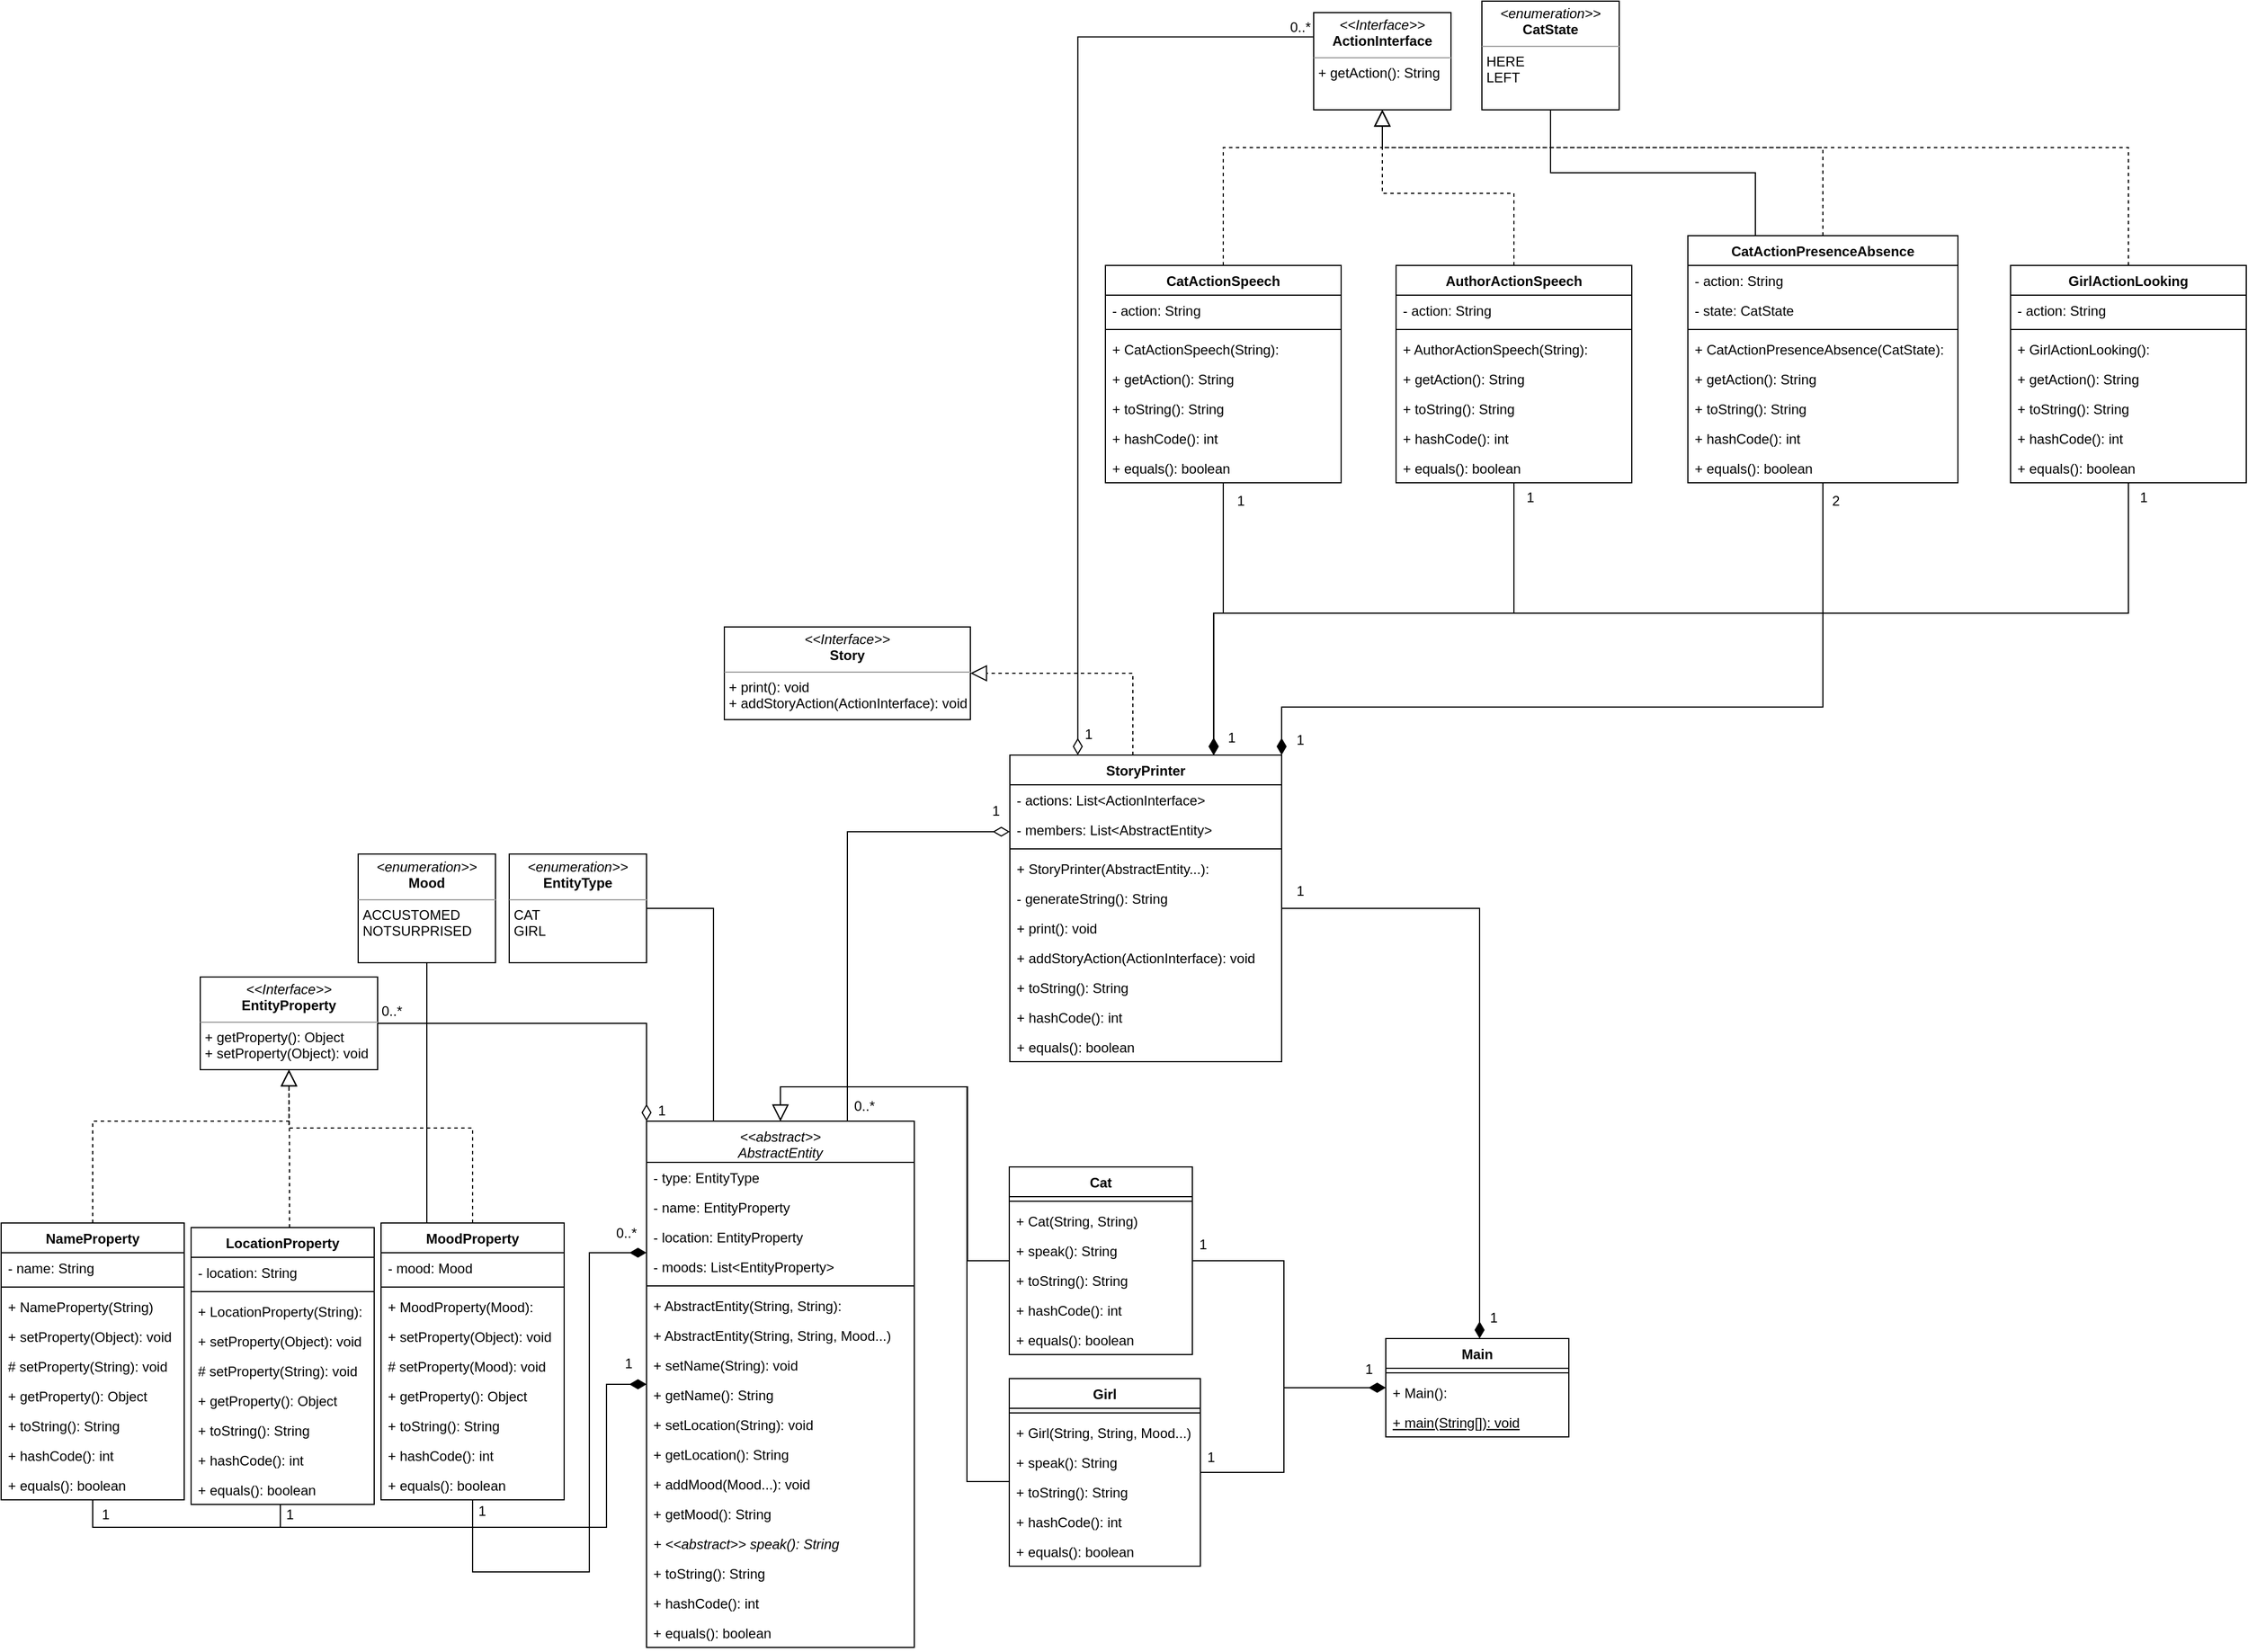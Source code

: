 <mxfile version="20.3.0" type="device"><diagram id="8809v_wxloUnkig4GXjH" name="Page-1"><mxGraphModel dx="3155" dy="6183" grid="0" gridSize="10" guides="1" tooltips="1" connect="1" arrows="1" fold="1" page="0" pageScale="1" pageWidth="1100" pageHeight="850" math="0" shadow="0"><root><mxCell id="0"/><mxCell id="1" parent="0"/><mxCell id="1B9sipsZiL7Ut8s-PIZR-219" style="edgeStyle=orthogonalEdgeStyle;rounded=0;sketch=0;jumpStyle=none;jumpSize=6;orthogonalLoop=1;jettySize=auto;html=1;exitX=0;exitY=0.25;exitDx=0;exitDy=0;entryX=0.25;entryY=0;entryDx=0;entryDy=0;shadow=0;startArrow=none;startFill=0;endArrow=diamondThin;endFill=0;startSize=12;endSize=12;targetPerimeterSpacing=0;" edge="1" parent="1" source="1B9sipsZiL7Ut8s-PIZR-5" target="1B9sipsZiL7Ut8s-PIZR-161"><mxGeometry relative="1" as="geometry"/></mxCell><mxCell id="1B9sipsZiL7Ut8s-PIZR-5" value="&lt;p style=&quot;margin:0px;margin-top:4px;text-align:center;&quot;&gt;&lt;i&gt;&amp;lt;&amp;lt;Interface&amp;gt;&amp;gt;&lt;/i&gt;&lt;br&gt;&lt;b&gt;ActionInterface&lt;/b&gt;&lt;/p&gt;&lt;hr size=&quot;1&quot;&gt;&lt;p style=&quot;margin:0px;margin-left:4px;&quot;&gt;+ getAction(): String&lt;br&gt;&lt;/p&gt;" style="verticalAlign=top;align=left;overflow=fill;fontSize=12;fontFamily=Helvetica;html=1;" vertex="1" parent="1"><mxGeometry x="1666" y="-3678" width="120" height="85" as="geometry"/></mxCell><mxCell id="1B9sipsZiL7Ut8s-PIZR-147" style="edgeStyle=orthogonalEdgeStyle;rounded=0;orthogonalLoop=1;jettySize=auto;html=1;entryX=0.5;entryY=1;entryDx=0;entryDy=0;dashed=1;endArrow=block;endFill=0;endSize=12;" edge="1" parent="1" source="1B9sipsZiL7Ut8s-PIZR-6" target="1B9sipsZiL7Ut8s-PIZR-5"><mxGeometry relative="1" as="geometry"/></mxCell><mxCell id="1B9sipsZiL7Ut8s-PIZR-178" style="edgeStyle=orthogonalEdgeStyle;rounded=0;orthogonalLoop=1;jettySize=auto;html=1;exitX=0.5;exitY=1;exitDx=0;exitDy=0;entryX=0.75;entryY=0;entryDx=0;entryDy=0;startArrow=none;startFill=0;endArrow=diamondThin;endFill=1;startSize=12;endSize=12;" edge="1" parent="1" source="1B9sipsZiL7Ut8s-PIZR-6" target="1B9sipsZiL7Ut8s-PIZR-161"><mxGeometry relative="1" as="geometry"/></mxCell><mxCell id="1B9sipsZiL7Ut8s-PIZR-6" value="AuthorActionSpeech" style="swimlane;fontStyle=1;align=center;verticalAlign=top;childLayout=stackLayout;horizontal=1;startSize=26;horizontalStack=0;resizeParent=1;resizeParentMax=0;resizeLast=0;collapsible=1;marginBottom=0;" vertex="1" parent="1"><mxGeometry x="1738" y="-3457" width="206" height="190" as="geometry"><mxRectangle x="1860" y="-3468" width="154" height="26" as="alternateBounds"/></mxGeometry></mxCell><mxCell id="1B9sipsZiL7Ut8s-PIZR-7" value="- action: String" style="text;strokeColor=none;fillColor=none;align=left;verticalAlign=top;spacingLeft=4;spacingRight=4;overflow=hidden;rotatable=0;points=[[0,0.5],[1,0.5]];portConstraint=eastwest;" vertex="1" parent="1B9sipsZiL7Ut8s-PIZR-6"><mxGeometry y="26" width="206" height="26" as="geometry"/></mxCell><mxCell id="1B9sipsZiL7Ut8s-PIZR-8" value="" style="line;strokeWidth=1;fillColor=none;align=left;verticalAlign=middle;spacingTop=-1;spacingLeft=3;spacingRight=3;rotatable=0;labelPosition=right;points=[];portConstraint=eastwest;strokeColor=inherit;" vertex="1" parent="1B9sipsZiL7Ut8s-PIZR-6"><mxGeometry y="52" width="206" height="8" as="geometry"/></mxCell><mxCell id="1B9sipsZiL7Ut8s-PIZR-10" value="+ AuthorActionSpeech(String):" style="text;strokeColor=none;fillColor=none;align=left;verticalAlign=top;spacingLeft=4;spacingRight=4;overflow=hidden;rotatable=0;points=[[0,0.5],[1,0.5]];portConstraint=eastwest;" vertex="1" parent="1B9sipsZiL7Ut8s-PIZR-6"><mxGeometry y="60" width="206" height="26" as="geometry"/></mxCell><mxCell id="1B9sipsZiL7Ut8s-PIZR-11" value="+ getAction(): String" style="text;strokeColor=none;fillColor=none;align=left;verticalAlign=top;spacingLeft=4;spacingRight=4;overflow=hidden;rotatable=0;points=[[0,0.5],[1,0.5]];portConstraint=eastwest;" vertex="1" parent="1B9sipsZiL7Ut8s-PIZR-6"><mxGeometry y="86" width="206" height="26" as="geometry"/></mxCell><mxCell id="1B9sipsZiL7Ut8s-PIZR-12" value="+ toString(): String" style="text;strokeColor=none;fillColor=none;align=left;verticalAlign=top;spacingLeft=4;spacingRight=4;overflow=hidden;rotatable=0;points=[[0,0.5],[1,0.5]];portConstraint=eastwest;" vertex="1" parent="1B9sipsZiL7Ut8s-PIZR-6"><mxGeometry y="112" width="206" height="26" as="geometry"/></mxCell><mxCell id="1B9sipsZiL7Ut8s-PIZR-13" value="+ hashCode(): int" style="text;strokeColor=none;fillColor=none;align=left;verticalAlign=top;spacingLeft=4;spacingRight=4;overflow=hidden;rotatable=0;points=[[0,0.5],[1,0.5]];portConstraint=eastwest;" vertex="1" parent="1B9sipsZiL7Ut8s-PIZR-6"><mxGeometry y="138" width="206" height="26" as="geometry"/></mxCell><mxCell id="1B9sipsZiL7Ut8s-PIZR-14" value="+ equals(): boolean" style="text;strokeColor=none;fillColor=none;align=left;verticalAlign=top;spacingLeft=4;spacingRight=4;overflow=hidden;rotatable=0;points=[[0,0.5],[1,0.5]];portConstraint=eastwest;" vertex="1" parent="1B9sipsZiL7Ut8s-PIZR-6"><mxGeometry y="164" width="206" height="26" as="geometry"/></mxCell><mxCell id="1B9sipsZiL7Ut8s-PIZR-148" style="edgeStyle=orthogonalEdgeStyle;rounded=0;orthogonalLoop=1;jettySize=auto;html=1;entryX=0.5;entryY=1;entryDx=0;entryDy=0;dashed=1;endArrow=block;endFill=0;endSize=12;jumpSize=6;jumpStyle=none;shadow=0;sketch=0;targetPerimeterSpacing=0;" edge="1" parent="1" source="1B9sipsZiL7Ut8s-PIZR-15" target="1B9sipsZiL7Ut8s-PIZR-5"><mxGeometry relative="1" as="geometry"><Array as="points"><mxPoint x="2111" y="-3560"/><mxPoint x="1726" y="-3560"/></Array></mxGeometry></mxCell><mxCell id="1B9sipsZiL7Ut8s-PIZR-182" style="edgeStyle=orthogonalEdgeStyle;rounded=0;sketch=0;jumpStyle=none;jumpSize=6;orthogonalLoop=1;jettySize=auto;html=1;exitX=0.25;exitY=0;exitDx=0;exitDy=0;entryX=0.5;entryY=1;entryDx=0;entryDy=0;shadow=0;startArrow=none;startFill=0;endArrow=none;endFill=0;startSize=12;endSize=12;targetPerimeterSpacing=0;" edge="1" parent="1" source="1B9sipsZiL7Ut8s-PIZR-15" target="1B9sipsZiL7Ut8s-PIZR-32"><mxGeometry relative="1" as="geometry"/></mxCell><mxCell id="1B9sipsZiL7Ut8s-PIZR-208" style="edgeStyle=orthogonalEdgeStyle;rounded=0;sketch=0;jumpStyle=none;jumpSize=6;orthogonalLoop=1;jettySize=auto;html=1;exitX=0.5;exitY=1;exitDx=0;exitDy=0;entryX=1;entryY=0;entryDx=0;entryDy=0;shadow=0;startArrow=none;startFill=0;endArrow=diamondThin;endFill=1;startSize=12;endSize=12;targetPerimeterSpacing=0;" edge="1" parent="1" source="1B9sipsZiL7Ut8s-PIZR-15" target="1B9sipsZiL7Ut8s-PIZR-161"><mxGeometry relative="1" as="geometry"><Array as="points"><mxPoint x="2111" y="-3071"/><mxPoint x="1638" y="-3071"/></Array></mxGeometry></mxCell><mxCell id="1B9sipsZiL7Ut8s-PIZR-15" value="CatActionPresenceAbsence" style="swimlane;fontStyle=1;align=center;verticalAlign=top;childLayout=stackLayout;horizontal=1;startSize=26;horizontalStack=0;resizeParent=1;resizeParentMax=0;resizeLast=0;collapsible=1;marginBottom=0;" vertex="1" parent="1"><mxGeometry x="1993" y="-3483" width="236" height="216" as="geometry"><mxRectangle x="1993" y="-3483" width="195" height="26" as="alternateBounds"/></mxGeometry></mxCell><mxCell id="1B9sipsZiL7Ut8s-PIZR-16" value="- action: String" style="text;strokeColor=none;fillColor=none;align=left;verticalAlign=top;spacingLeft=4;spacingRight=4;overflow=hidden;rotatable=0;points=[[0,0.5],[1,0.5]];portConstraint=eastwest;" vertex="1" parent="1B9sipsZiL7Ut8s-PIZR-15"><mxGeometry y="26" width="236" height="26" as="geometry"/></mxCell><mxCell id="1B9sipsZiL7Ut8s-PIZR-23" value="- state: CatState" style="text;strokeColor=none;fillColor=none;align=left;verticalAlign=top;spacingLeft=4;spacingRight=4;overflow=hidden;rotatable=0;points=[[0,0.5],[1,0.5]];portConstraint=eastwest;" vertex="1" parent="1B9sipsZiL7Ut8s-PIZR-15"><mxGeometry y="52" width="236" height="26" as="geometry"/></mxCell><mxCell id="1B9sipsZiL7Ut8s-PIZR-17" value="" style="line;strokeWidth=1;fillColor=none;align=left;verticalAlign=middle;spacingTop=-1;spacingLeft=3;spacingRight=3;rotatable=0;labelPosition=right;points=[];portConstraint=eastwest;strokeColor=inherit;" vertex="1" parent="1B9sipsZiL7Ut8s-PIZR-15"><mxGeometry y="78" width="236" height="8" as="geometry"/></mxCell><mxCell id="1B9sipsZiL7Ut8s-PIZR-18" value="+ CatActionPresenceAbsence(CatState):" style="text;strokeColor=none;fillColor=none;align=left;verticalAlign=top;spacingLeft=4;spacingRight=4;overflow=hidden;rotatable=0;points=[[0,0.5],[1,0.5]];portConstraint=eastwest;" vertex="1" parent="1B9sipsZiL7Ut8s-PIZR-15"><mxGeometry y="86" width="236" height="26" as="geometry"/></mxCell><mxCell id="1B9sipsZiL7Ut8s-PIZR-19" value="+ getAction(): String" style="text;strokeColor=none;fillColor=none;align=left;verticalAlign=top;spacingLeft=4;spacingRight=4;overflow=hidden;rotatable=0;points=[[0,0.5],[1,0.5]];portConstraint=eastwest;" vertex="1" parent="1B9sipsZiL7Ut8s-PIZR-15"><mxGeometry y="112" width="236" height="26" as="geometry"/></mxCell><mxCell id="1B9sipsZiL7Ut8s-PIZR-20" value="+ toString(): String" style="text;strokeColor=none;fillColor=none;align=left;verticalAlign=top;spacingLeft=4;spacingRight=4;overflow=hidden;rotatable=0;points=[[0,0.5],[1,0.5]];portConstraint=eastwest;" vertex="1" parent="1B9sipsZiL7Ut8s-PIZR-15"><mxGeometry y="138" width="236" height="26" as="geometry"/></mxCell><mxCell id="1B9sipsZiL7Ut8s-PIZR-22" value="+ hashCode(): int" style="text;strokeColor=none;fillColor=none;align=left;verticalAlign=top;spacingLeft=4;spacingRight=4;overflow=hidden;rotatable=0;points=[[0,0.5],[1,0.5]];portConstraint=eastwest;" vertex="1" parent="1B9sipsZiL7Ut8s-PIZR-15"><mxGeometry y="164" width="236" height="26" as="geometry"/></mxCell><mxCell id="1B9sipsZiL7Ut8s-PIZR-21" value="+ equals(): boolean" style="text;strokeColor=none;fillColor=none;align=left;verticalAlign=top;spacingLeft=4;spacingRight=4;overflow=hidden;rotatable=0;points=[[0,0.5],[1,0.5]];portConstraint=eastwest;" vertex="1" parent="1B9sipsZiL7Ut8s-PIZR-15"><mxGeometry y="190" width="236" height="26" as="geometry"/></mxCell><mxCell id="1B9sipsZiL7Ut8s-PIZR-146" style="edgeStyle=orthogonalEdgeStyle;rounded=0;orthogonalLoop=1;jettySize=auto;html=1;entryX=0.5;entryY=1;entryDx=0;entryDy=0;endArrow=block;endFill=0;endSize=12;dashed=1;" edge="1" parent="1" source="1B9sipsZiL7Ut8s-PIZR-24" target="1B9sipsZiL7Ut8s-PIZR-5"><mxGeometry relative="1" as="geometry"><Array as="points"><mxPoint x="1587" y="-3560"/><mxPoint x="1726" y="-3560"/></Array></mxGeometry></mxCell><mxCell id="1B9sipsZiL7Ut8s-PIZR-176" style="edgeStyle=orthogonalEdgeStyle;rounded=0;orthogonalLoop=1;jettySize=auto;html=1;entryX=0.75;entryY=0;entryDx=0;entryDy=0;startArrow=none;startFill=0;endArrow=diamondThin;endFill=1;startSize=12;endSize=12;" edge="1" parent="1" source="1B9sipsZiL7Ut8s-PIZR-24" target="1B9sipsZiL7Ut8s-PIZR-161"><mxGeometry relative="1" as="geometry"/></mxCell><mxCell id="1B9sipsZiL7Ut8s-PIZR-24" value="CatActionSpeech" style="swimlane;fontStyle=1;align=center;verticalAlign=top;childLayout=stackLayout;horizontal=1;startSize=26;horizontalStack=0;resizeParent=1;resizeParentMax=0;resizeLast=0;collapsible=1;marginBottom=0;" vertex="1" parent="1"><mxGeometry x="1484" y="-3457" width="206" height="190" as="geometry"><mxRectangle x="1606" y="-3468" width="134" height="26" as="alternateBounds"/></mxGeometry></mxCell><mxCell id="1B9sipsZiL7Ut8s-PIZR-25" value="- action: String" style="text;strokeColor=none;fillColor=none;align=left;verticalAlign=top;spacingLeft=4;spacingRight=4;overflow=hidden;rotatable=0;points=[[0,0.5],[1,0.5]];portConstraint=eastwest;" vertex="1" parent="1B9sipsZiL7Ut8s-PIZR-24"><mxGeometry y="26" width="206" height="26" as="geometry"/></mxCell><mxCell id="1B9sipsZiL7Ut8s-PIZR-26" value="" style="line;strokeWidth=1;fillColor=none;align=left;verticalAlign=middle;spacingTop=-1;spacingLeft=3;spacingRight=3;rotatable=0;labelPosition=right;points=[];portConstraint=eastwest;strokeColor=inherit;" vertex="1" parent="1B9sipsZiL7Ut8s-PIZR-24"><mxGeometry y="52" width="206" height="8" as="geometry"/></mxCell><mxCell id="1B9sipsZiL7Ut8s-PIZR-27" value="+ CatActionSpeech(String):" style="text;strokeColor=none;fillColor=none;align=left;verticalAlign=top;spacingLeft=4;spacingRight=4;overflow=hidden;rotatable=0;points=[[0,0.5],[1,0.5]];portConstraint=eastwest;" vertex="1" parent="1B9sipsZiL7Ut8s-PIZR-24"><mxGeometry y="60" width="206" height="26" as="geometry"/></mxCell><mxCell id="1B9sipsZiL7Ut8s-PIZR-28" value="+ getAction(): String" style="text;strokeColor=none;fillColor=none;align=left;verticalAlign=top;spacingLeft=4;spacingRight=4;overflow=hidden;rotatable=0;points=[[0,0.5],[1,0.5]];portConstraint=eastwest;" vertex="1" parent="1B9sipsZiL7Ut8s-PIZR-24"><mxGeometry y="86" width="206" height="26" as="geometry"/></mxCell><mxCell id="1B9sipsZiL7Ut8s-PIZR-29" value="+ toString(): String" style="text;strokeColor=none;fillColor=none;align=left;verticalAlign=top;spacingLeft=4;spacingRight=4;overflow=hidden;rotatable=0;points=[[0,0.5],[1,0.5]];portConstraint=eastwest;" vertex="1" parent="1B9sipsZiL7Ut8s-PIZR-24"><mxGeometry y="112" width="206" height="26" as="geometry"/></mxCell><mxCell id="1B9sipsZiL7Ut8s-PIZR-31" value="+ hashCode(): int" style="text;strokeColor=none;fillColor=none;align=left;verticalAlign=top;spacingLeft=4;spacingRight=4;overflow=hidden;rotatable=0;points=[[0,0.5],[1,0.5]];portConstraint=eastwest;" vertex="1" parent="1B9sipsZiL7Ut8s-PIZR-24"><mxGeometry y="138" width="206" height="26" as="geometry"/></mxCell><mxCell id="1B9sipsZiL7Ut8s-PIZR-30" value="+ equals(): boolean" style="text;strokeColor=none;fillColor=none;align=left;verticalAlign=top;spacingLeft=4;spacingRight=4;overflow=hidden;rotatable=0;points=[[0,0.5],[1,0.5]];portConstraint=eastwest;" vertex="1" parent="1B9sipsZiL7Ut8s-PIZR-24"><mxGeometry y="164" width="206" height="26" as="geometry"/></mxCell><mxCell id="1B9sipsZiL7Ut8s-PIZR-32" value="&lt;p style=&quot;margin:0px;margin-top:4px;text-align:center;&quot;&gt;&lt;i&gt;&amp;lt;enumeration&amp;gt;&amp;gt;&lt;/i&gt;&lt;br&gt;&lt;b&gt;CatState&lt;/b&gt;&lt;/p&gt;&lt;hr size=&quot;1&quot;&gt;&lt;p style=&quot;margin:0px;margin-left:4px;&quot;&gt;HERE&lt;/p&gt;&lt;p style=&quot;margin:0px;margin-left:4px;&quot;&gt;LEFT&lt;/p&gt;" style="verticalAlign=top;align=left;overflow=fill;fontSize=12;fontFamily=Helvetica;html=1;" vertex="1" parent="1"><mxGeometry x="1813" y="-3688" width="120" height="95" as="geometry"/></mxCell><mxCell id="1B9sipsZiL7Ut8s-PIZR-149" style="edgeStyle=orthogonalEdgeStyle;rounded=0;orthogonalLoop=1;jettySize=auto;html=1;entryX=0.5;entryY=1;entryDx=0;entryDy=0;dashed=1;endArrow=block;endFill=0;endSize=12;" edge="1" parent="1" source="1B9sipsZiL7Ut8s-PIZR-33" target="1B9sipsZiL7Ut8s-PIZR-5"><mxGeometry relative="1" as="geometry"><Array as="points"><mxPoint x="2378" y="-3560"/><mxPoint x="1726" y="-3560"/></Array></mxGeometry></mxCell><mxCell id="1B9sipsZiL7Ut8s-PIZR-180" style="edgeStyle=orthogonalEdgeStyle;rounded=0;orthogonalLoop=1;jettySize=auto;html=1;exitX=0.5;exitY=1;exitDx=0;exitDy=0;entryX=0.75;entryY=0;entryDx=0;entryDy=0;startArrow=none;startFill=0;endArrow=diamondThin;endFill=1;startSize=12;endSize=12;" edge="1" parent="1" source="1B9sipsZiL7Ut8s-PIZR-33" target="1B9sipsZiL7Ut8s-PIZR-161"><mxGeometry relative="1" as="geometry"/></mxCell><mxCell id="1B9sipsZiL7Ut8s-PIZR-33" value="GirlActionLooking" style="swimlane;fontStyle=1;align=center;verticalAlign=top;childLayout=stackLayout;horizontal=1;startSize=26;horizontalStack=0;resizeParent=1;resizeParentMax=0;resizeLast=0;collapsible=1;marginBottom=0;" vertex="1" parent="1"><mxGeometry x="2275" y="-3457" width="206" height="190" as="geometry"><mxRectangle x="2397" y="-3468" width="140" height="26" as="alternateBounds"/></mxGeometry></mxCell><mxCell id="1B9sipsZiL7Ut8s-PIZR-34" value="- action: String" style="text;strokeColor=none;fillColor=none;align=left;verticalAlign=top;spacingLeft=4;spacingRight=4;overflow=hidden;rotatable=0;points=[[0,0.5],[1,0.5]];portConstraint=eastwest;" vertex="1" parent="1B9sipsZiL7Ut8s-PIZR-33"><mxGeometry y="26" width="206" height="26" as="geometry"/></mxCell><mxCell id="1B9sipsZiL7Ut8s-PIZR-35" value="" style="line;strokeWidth=1;fillColor=none;align=left;verticalAlign=middle;spacingTop=-1;spacingLeft=3;spacingRight=3;rotatable=0;labelPosition=right;points=[];portConstraint=eastwest;strokeColor=inherit;" vertex="1" parent="1B9sipsZiL7Ut8s-PIZR-33"><mxGeometry y="52" width="206" height="8" as="geometry"/></mxCell><mxCell id="1B9sipsZiL7Ut8s-PIZR-36" value="+ GirlActionLooking():" style="text;strokeColor=none;fillColor=none;align=left;verticalAlign=top;spacingLeft=4;spacingRight=4;overflow=hidden;rotatable=0;points=[[0,0.5],[1,0.5]];portConstraint=eastwest;" vertex="1" parent="1B9sipsZiL7Ut8s-PIZR-33"><mxGeometry y="60" width="206" height="26" as="geometry"/></mxCell><mxCell id="1B9sipsZiL7Ut8s-PIZR-37" value="+ getAction(): String" style="text;strokeColor=none;fillColor=none;align=left;verticalAlign=top;spacingLeft=4;spacingRight=4;overflow=hidden;rotatable=0;points=[[0,0.5],[1,0.5]];portConstraint=eastwest;" vertex="1" parent="1B9sipsZiL7Ut8s-PIZR-33"><mxGeometry y="86" width="206" height="26" as="geometry"/></mxCell><mxCell id="1B9sipsZiL7Ut8s-PIZR-38" value="+ toString(): String" style="text;strokeColor=none;fillColor=none;align=left;verticalAlign=top;spacingLeft=4;spacingRight=4;overflow=hidden;rotatable=0;points=[[0,0.5],[1,0.5]];portConstraint=eastwest;" vertex="1" parent="1B9sipsZiL7Ut8s-PIZR-33"><mxGeometry y="112" width="206" height="26" as="geometry"/></mxCell><mxCell id="1B9sipsZiL7Ut8s-PIZR-40" value="+ hashCode(): int" style="text;strokeColor=none;fillColor=none;align=left;verticalAlign=top;spacingLeft=4;spacingRight=4;overflow=hidden;rotatable=0;points=[[0,0.5],[1,0.5]];portConstraint=eastwest;" vertex="1" parent="1B9sipsZiL7Ut8s-PIZR-33"><mxGeometry y="138" width="206" height="26" as="geometry"/></mxCell><mxCell id="1B9sipsZiL7Ut8s-PIZR-39" value="+ equals(): boolean" style="text;strokeColor=none;fillColor=none;align=left;verticalAlign=top;spacingLeft=4;spacingRight=4;overflow=hidden;rotatable=0;points=[[0,0.5],[1,0.5]];portConstraint=eastwest;" vertex="1" parent="1B9sipsZiL7Ut8s-PIZR-33"><mxGeometry y="164" width="206" height="26" as="geometry"/></mxCell><mxCell id="1B9sipsZiL7Ut8s-PIZR-196" style="edgeStyle=orthogonalEdgeStyle;rounded=0;sketch=0;jumpStyle=none;jumpSize=6;orthogonalLoop=1;jettySize=auto;html=1;exitX=0.25;exitY=0;exitDx=0;exitDy=0;entryX=1;entryY=0.5;entryDx=0;entryDy=0;shadow=0;startArrow=none;startFill=0;endArrow=none;endFill=0;startSize=12;endSize=12;targetPerimeterSpacing=0;" edge="1" parent="1" source="1B9sipsZiL7Ut8s-PIZR-41" target="1B9sipsZiL7Ut8s-PIZR-68"><mxGeometry relative="1" as="geometry"/></mxCell><mxCell id="1B9sipsZiL7Ut8s-PIZR-216" style="edgeStyle=orthogonalEdgeStyle;rounded=0;sketch=0;jumpStyle=none;jumpSize=6;orthogonalLoop=1;jettySize=auto;html=1;exitX=0.75;exitY=0;exitDx=0;exitDy=0;entryX=0;entryY=0.25;entryDx=0;entryDy=0;shadow=0;startArrow=none;startFill=0;endArrow=diamondThin;endFill=0;startSize=12;endSize=12;targetPerimeterSpacing=0;" edge="1" parent="1" source="1B9sipsZiL7Ut8s-PIZR-41" target="1B9sipsZiL7Ut8s-PIZR-161"><mxGeometry relative="1" as="geometry"/></mxCell><mxCell id="1B9sipsZiL7Ut8s-PIZR-41" value="&lt;&lt;abstract&gt;&gt;&#10;AbstractEntity" style="swimlane;fontStyle=2;align=center;verticalAlign=top;childLayout=stackLayout;horizontal=1;startSize=36;horizontalStack=0;resizeParent=1;resizeParentMax=0;resizeLast=0;collapsible=1;marginBottom=0;" vertex="1" parent="1"><mxGeometry x="1083" y="-2709" width="234" height="460" as="geometry"><mxRectangle x="1083" y="-2709" width="109" height="41" as="alternateBounds"/></mxGeometry></mxCell><mxCell id="1B9sipsZiL7Ut8s-PIZR-46" value="- type: EntityType" style="text;strokeColor=none;fillColor=none;align=left;verticalAlign=top;spacingLeft=4;spacingRight=4;overflow=hidden;rotatable=0;points=[[0,0.5],[1,0.5]];portConstraint=eastwest;" vertex="1" parent="1B9sipsZiL7Ut8s-PIZR-41"><mxGeometry y="36" width="234" height="26" as="geometry"/></mxCell><mxCell id="1B9sipsZiL7Ut8s-PIZR-45" value="- name: EntityProperty" style="text;strokeColor=none;fillColor=none;align=left;verticalAlign=top;spacingLeft=4;spacingRight=4;overflow=hidden;rotatable=0;points=[[0,0.5],[1,0.5]];portConstraint=eastwest;" vertex="1" parent="1B9sipsZiL7Ut8s-PIZR-41"><mxGeometry y="62" width="234" height="26" as="geometry"/></mxCell><mxCell id="1B9sipsZiL7Ut8s-PIZR-48" value="- location: EntityProperty" style="text;strokeColor=none;fillColor=none;align=left;verticalAlign=top;spacingLeft=4;spacingRight=4;overflow=hidden;rotatable=0;points=[[0,0.5],[1,0.5]];portConstraint=eastwest;" vertex="1" parent="1B9sipsZiL7Ut8s-PIZR-41"><mxGeometry y="88" width="234" height="26" as="geometry"/></mxCell><mxCell id="1B9sipsZiL7Ut8s-PIZR-49" value="- moods: List&lt;EntityProperty&gt;" style="text;strokeColor=none;fillColor=none;align=left;verticalAlign=top;spacingLeft=4;spacingRight=4;overflow=hidden;rotatable=0;points=[[0,0.5],[1,0.5]];portConstraint=eastwest;" vertex="1" parent="1B9sipsZiL7Ut8s-PIZR-41"><mxGeometry y="114" width="234" height="26" as="geometry"/></mxCell><mxCell id="1B9sipsZiL7Ut8s-PIZR-43" value="" style="line;strokeWidth=1;fillColor=none;align=left;verticalAlign=middle;spacingTop=-1;spacingLeft=3;spacingRight=3;rotatable=0;labelPosition=right;points=[];portConstraint=eastwest;strokeColor=inherit;" vertex="1" parent="1B9sipsZiL7Ut8s-PIZR-41"><mxGeometry y="140" width="234" height="8" as="geometry"/></mxCell><mxCell id="1B9sipsZiL7Ut8s-PIZR-50" value="+ AbstractEntity(String, String):" style="text;strokeColor=none;fillColor=none;align=left;verticalAlign=top;spacingLeft=4;spacingRight=4;overflow=hidden;rotatable=0;points=[[0,0.5],[1,0.5]];portConstraint=eastwest;" vertex="1" parent="1B9sipsZiL7Ut8s-PIZR-41"><mxGeometry y="148" width="234" height="26" as="geometry"/></mxCell><mxCell id="1B9sipsZiL7Ut8s-PIZR-51" value="+ AbstractEntity(String, String, Mood...)" style="text;strokeColor=none;fillColor=none;align=left;verticalAlign=top;spacingLeft=4;spacingRight=4;overflow=hidden;rotatable=0;points=[[0,0.5],[1,0.5]];portConstraint=eastwest;" vertex="1" parent="1B9sipsZiL7Ut8s-PIZR-41"><mxGeometry y="174" width="234" height="26" as="geometry"/></mxCell><mxCell id="1B9sipsZiL7Ut8s-PIZR-52" value="+ setName(String): void" style="text;strokeColor=none;fillColor=none;align=left;verticalAlign=top;spacingLeft=4;spacingRight=4;overflow=hidden;rotatable=0;points=[[0,0.5],[1,0.5]];portConstraint=eastwest;" vertex="1" parent="1B9sipsZiL7Ut8s-PIZR-41"><mxGeometry y="200" width="234" height="26" as="geometry"/></mxCell><mxCell id="1B9sipsZiL7Ut8s-PIZR-53" value="+ getName(): String" style="text;strokeColor=none;fillColor=none;align=left;verticalAlign=top;spacingLeft=4;spacingRight=4;overflow=hidden;rotatable=0;points=[[0,0.5],[1,0.5]];portConstraint=eastwest;" vertex="1" parent="1B9sipsZiL7Ut8s-PIZR-41"><mxGeometry y="226" width="234" height="26" as="geometry"/></mxCell><mxCell id="1B9sipsZiL7Ut8s-PIZR-54" value="+ setLocation(String): void" style="text;strokeColor=none;fillColor=none;align=left;verticalAlign=top;spacingLeft=4;spacingRight=4;overflow=hidden;rotatable=0;points=[[0,0.5],[1,0.5]];portConstraint=eastwest;" vertex="1" parent="1B9sipsZiL7Ut8s-PIZR-41"><mxGeometry y="252" width="234" height="26" as="geometry"/></mxCell><mxCell id="1B9sipsZiL7Ut8s-PIZR-55" value="+ getLocation(): String" style="text;strokeColor=none;fillColor=none;align=left;verticalAlign=top;spacingLeft=4;spacingRight=4;overflow=hidden;rotatable=0;points=[[0,0.5],[1,0.5]];portConstraint=eastwest;" vertex="1" parent="1B9sipsZiL7Ut8s-PIZR-41"><mxGeometry y="278" width="234" height="26" as="geometry"/></mxCell><mxCell id="1B9sipsZiL7Ut8s-PIZR-56" value="+ addMood(Mood...): void" style="text;strokeColor=none;fillColor=none;align=left;verticalAlign=top;spacingLeft=4;spacingRight=4;overflow=hidden;rotatable=0;points=[[0,0.5],[1,0.5]];portConstraint=eastwest;" vertex="1" parent="1B9sipsZiL7Ut8s-PIZR-41"><mxGeometry y="304" width="234" height="26" as="geometry"/></mxCell><mxCell id="1B9sipsZiL7Ut8s-PIZR-57" value="+ getMood(): String" style="text;strokeColor=none;fillColor=none;align=left;verticalAlign=top;spacingLeft=4;spacingRight=4;overflow=hidden;rotatable=0;points=[[0,0.5],[1,0.5]];portConstraint=eastwest;" vertex="1" parent="1B9sipsZiL7Ut8s-PIZR-41"><mxGeometry y="330" width="234" height="26" as="geometry"/></mxCell><mxCell id="1B9sipsZiL7Ut8s-PIZR-58" value="+ &lt;&lt;abstract&gt;&gt; speak(): String" style="text;strokeColor=none;fillColor=none;align=left;verticalAlign=top;spacingLeft=4;spacingRight=4;overflow=hidden;rotatable=0;points=[[0,0.5],[1,0.5]];portConstraint=eastwest;fontStyle=2" vertex="1" parent="1B9sipsZiL7Ut8s-PIZR-41"><mxGeometry y="356" width="234" height="26" as="geometry"/></mxCell><mxCell id="1B9sipsZiL7Ut8s-PIZR-65" value="+ toString(): String" style="text;strokeColor=none;fillColor=none;align=left;verticalAlign=top;spacingLeft=4;spacingRight=4;overflow=hidden;rotatable=0;points=[[0,0.5],[1,0.5]];portConstraint=eastwest;" vertex="1" parent="1B9sipsZiL7Ut8s-PIZR-41"><mxGeometry y="382" width="234" height="26" as="geometry"/></mxCell><mxCell id="1B9sipsZiL7Ut8s-PIZR-67" value="+ hashCode(): int" style="text;strokeColor=none;fillColor=none;align=left;verticalAlign=top;spacingLeft=4;spacingRight=4;overflow=hidden;rotatable=0;points=[[0,0.5],[1,0.5]];portConstraint=eastwest;" vertex="1" parent="1B9sipsZiL7Ut8s-PIZR-41"><mxGeometry y="408" width="234" height="26" as="geometry"/></mxCell><mxCell id="1B9sipsZiL7Ut8s-PIZR-66" value="+ equals(): boolean" style="text;strokeColor=none;fillColor=none;align=left;verticalAlign=top;spacingLeft=4;spacingRight=4;overflow=hidden;rotatable=0;points=[[0,0.5],[1,0.5]];portConstraint=eastwest;" vertex="1" parent="1B9sipsZiL7Ut8s-PIZR-41"><mxGeometry y="434" width="234" height="26" as="geometry"/></mxCell><mxCell id="1B9sipsZiL7Ut8s-PIZR-68" value="&lt;p style=&quot;margin:0px;margin-top:4px;text-align:center;&quot;&gt;&lt;i&gt;&amp;lt;enumeration&amp;gt;&amp;gt;&lt;/i&gt;&lt;br&gt;&lt;b&gt;EntityType&lt;/b&gt;&lt;/p&gt;&lt;hr size=&quot;1&quot;&gt;&lt;p style=&quot;margin:0px;margin-left:4px;&quot;&gt;CAT&lt;/p&gt;&lt;p style=&quot;margin:0px;margin-left:4px;&quot;&gt;GIRL&lt;/p&gt;" style="verticalAlign=top;align=left;overflow=fill;fontSize=12;fontFamily=Helvetica;html=1;" vertex="1" parent="1"><mxGeometry x="963" y="-2942.5" width="120" height="95" as="geometry"/></mxCell><mxCell id="1B9sipsZiL7Ut8s-PIZR-144" style="edgeStyle=orthogonalEdgeStyle;rounded=0;orthogonalLoop=1;jettySize=auto;html=1;entryX=0.5;entryY=0;entryDx=0;entryDy=0;endArrow=block;endFill=0;endSize=12;" edge="1" parent="1" source="1B9sipsZiL7Ut8s-PIZR-69" target="1B9sipsZiL7Ut8s-PIZR-41"><mxGeometry relative="1" as="geometry"/></mxCell><mxCell id="1B9sipsZiL7Ut8s-PIZR-69" value="Cat" style="swimlane;fontStyle=1;align=center;verticalAlign=top;childLayout=stackLayout;horizontal=1;startSize=26;horizontalStack=0;resizeParent=1;resizeParentMax=0;resizeLast=0;collapsible=1;marginBottom=0;" vertex="1" parent="1"><mxGeometry x="1400" y="-2669" width="160" height="164" as="geometry"><mxRectangle x="1407" y="-2669" width="54" height="26" as="alternateBounds"/></mxGeometry></mxCell><mxCell id="1B9sipsZiL7Ut8s-PIZR-71" value="" style="line;strokeWidth=1;fillColor=none;align=left;verticalAlign=middle;spacingTop=-1;spacingLeft=3;spacingRight=3;rotatable=0;labelPosition=right;points=[];portConstraint=eastwest;strokeColor=inherit;" vertex="1" parent="1B9sipsZiL7Ut8s-PIZR-69"><mxGeometry y="26" width="160" height="8" as="geometry"/></mxCell><mxCell id="1B9sipsZiL7Ut8s-PIZR-152" value="+ Cat(String, String)" style="text;strokeColor=none;fillColor=none;align=left;verticalAlign=top;spacingLeft=4;spacingRight=4;overflow=hidden;rotatable=0;points=[[0,0.5],[1,0.5]];portConstraint=eastwest;" vertex="1" parent="1B9sipsZiL7Ut8s-PIZR-69"><mxGeometry y="34" width="160" height="26" as="geometry"/></mxCell><mxCell id="1B9sipsZiL7Ut8s-PIZR-153" value="+ speak(): String" style="text;strokeColor=none;fillColor=none;align=left;verticalAlign=top;spacingLeft=4;spacingRight=4;overflow=hidden;rotatable=0;points=[[0,0.5],[1,0.5]];portConstraint=eastwest;" vertex="1" parent="1B9sipsZiL7Ut8s-PIZR-69"><mxGeometry y="60" width="160" height="26" as="geometry"/></mxCell><mxCell id="1B9sipsZiL7Ut8s-PIZR-154" value="+ toString(): String" style="text;strokeColor=none;fillColor=none;align=left;verticalAlign=top;spacingLeft=4;spacingRight=4;overflow=hidden;rotatable=0;points=[[0,0.5],[1,0.5]];portConstraint=eastwest;" vertex="1" parent="1B9sipsZiL7Ut8s-PIZR-69"><mxGeometry y="86" width="160" height="26" as="geometry"/></mxCell><mxCell id="1B9sipsZiL7Ut8s-PIZR-155" value="+ hashCode(): int" style="text;strokeColor=none;fillColor=none;align=left;verticalAlign=top;spacingLeft=4;spacingRight=4;overflow=hidden;rotatable=0;points=[[0,0.5],[1,0.5]];portConstraint=eastwest;" vertex="1" parent="1B9sipsZiL7Ut8s-PIZR-69"><mxGeometry y="112" width="160" height="26" as="geometry"/></mxCell><mxCell id="1B9sipsZiL7Ut8s-PIZR-156" value="+ equals(): boolean" style="text;strokeColor=none;fillColor=none;align=left;verticalAlign=top;spacingLeft=4;spacingRight=4;overflow=hidden;rotatable=0;points=[[0,0.5],[1,0.5]];portConstraint=eastwest;" vertex="1" parent="1B9sipsZiL7Ut8s-PIZR-69"><mxGeometry y="138" width="160" height="26" as="geometry"/></mxCell><mxCell id="1B9sipsZiL7Ut8s-PIZR-145" style="edgeStyle=orthogonalEdgeStyle;rounded=0;orthogonalLoop=1;jettySize=auto;html=1;entryX=0.5;entryY=0;entryDx=0;entryDy=0;endArrow=block;endFill=0;endSize=12;" edge="1" parent="1" source="1B9sipsZiL7Ut8s-PIZR-78" target="1B9sipsZiL7Ut8s-PIZR-41"><mxGeometry relative="1" as="geometry"><Array as="points"><mxPoint x="1363" y="-2394"/><mxPoint x="1363" y="-2739"/><mxPoint x="1200" y="-2739"/></Array></mxGeometry></mxCell><mxCell id="1B9sipsZiL7Ut8s-PIZR-78" value="Girl" style="swimlane;fontStyle=1;align=center;verticalAlign=top;childLayout=stackLayout;horizontal=1;startSize=26;horizontalStack=0;resizeParent=1;resizeParentMax=0;resizeLast=0;collapsible=1;marginBottom=0;" vertex="1" parent="1"><mxGeometry x="1400" y="-2484" width="167" height="164" as="geometry"><mxRectangle x="1400" y="-2484" width="56" height="26" as="alternateBounds"/></mxGeometry></mxCell><mxCell id="1B9sipsZiL7Ut8s-PIZR-79" value="" style="line;strokeWidth=1;fillColor=none;align=left;verticalAlign=middle;spacingTop=-1;spacingLeft=3;spacingRight=3;rotatable=0;labelPosition=right;points=[];portConstraint=eastwest;strokeColor=inherit;" vertex="1" parent="1B9sipsZiL7Ut8s-PIZR-78"><mxGeometry y="26" width="167" height="8" as="geometry"/></mxCell><mxCell id="1B9sipsZiL7Ut8s-PIZR-80" value="+ Girl(String, String, Mood...)" style="text;strokeColor=none;fillColor=none;align=left;verticalAlign=top;spacingLeft=4;spacingRight=4;overflow=hidden;rotatable=0;points=[[0,0.5],[1,0.5]];portConstraint=eastwest;" vertex="1" parent="1B9sipsZiL7Ut8s-PIZR-78"><mxGeometry y="34" width="167" height="26" as="geometry"/></mxCell><mxCell id="1B9sipsZiL7Ut8s-PIZR-81" value="+ speak(): String" style="text;strokeColor=none;fillColor=none;align=left;verticalAlign=top;spacingLeft=4;spacingRight=4;overflow=hidden;rotatable=0;points=[[0,0.5],[1,0.5]];portConstraint=eastwest;" vertex="1" parent="1B9sipsZiL7Ut8s-PIZR-78"><mxGeometry y="60" width="167" height="26" as="geometry"/></mxCell><mxCell id="1B9sipsZiL7Ut8s-PIZR-82" value="+ toString(): String" style="text;strokeColor=none;fillColor=none;align=left;verticalAlign=top;spacingLeft=4;spacingRight=4;overflow=hidden;rotatable=0;points=[[0,0.5],[1,0.5]];portConstraint=eastwest;" vertex="1" parent="1B9sipsZiL7Ut8s-PIZR-78"><mxGeometry y="86" width="167" height="26" as="geometry"/></mxCell><mxCell id="1B9sipsZiL7Ut8s-PIZR-83" value="+ hashCode(): int" style="text;strokeColor=none;fillColor=none;align=left;verticalAlign=top;spacingLeft=4;spacingRight=4;overflow=hidden;rotatable=0;points=[[0,0.5],[1,0.5]];portConstraint=eastwest;" vertex="1" parent="1B9sipsZiL7Ut8s-PIZR-78"><mxGeometry y="112" width="167" height="26" as="geometry"/></mxCell><mxCell id="1B9sipsZiL7Ut8s-PIZR-84" value="+ equals(): boolean" style="text;strokeColor=none;fillColor=none;align=left;verticalAlign=top;spacingLeft=4;spacingRight=4;overflow=hidden;rotatable=0;points=[[0,0.5],[1,0.5]];portConstraint=eastwest;" vertex="1" parent="1B9sipsZiL7Ut8s-PIZR-78"><mxGeometry y="138" width="167" height="26" as="geometry"/></mxCell><mxCell id="1B9sipsZiL7Ut8s-PIZR-222" style="edgeStyle=orthogonalEdgeStyle;rounded=0;sketch=0;jumpStyle=none;jumpSize=6;orthogonalLoop=1;jettySize=auto;html=1;exitX=1;exitY=0.5;exitDx=0;exitDy=0;entryX=0;entryY=0;entryDx=0;entryDy=0;shadow=0;startArrow=none;startFill=0;endArrow=diamondThin;endFill=0;startSize=12;endSize=12;targetPerimeterSpacing=0;" edge="1" parent="1" source="1B9sipsZiL7Ut8s-PIZR-85" target="1B9sipsZiL7Ut8s-PIZR-41"><mxGeometry relative="1" as="geometry"/></mxCell><mxCell id="1B9sipsZiL7Ut8s-PIZR-85" value="&lt;p style=&quot;margin:0px;margin-top:4px;text-align:center;&quot;&gt;&lt;i&gt;&amp;lt;&amp;lt;Interface&amp;gt;&amp;gt;&lt;/i&gt;&lt;br&gt;&lt;b&gt;EntityProperty&lt;/b&gt;&lt;/p&gt;&lt;hr size=&quot;1&quot;&gt;&lt;p style=&quot;margin:0px;margin-left:4px;&quot;&gt;+ getProperty(): Object&lt;br&gt;&lt;/p&gt;&lt;p style=&quot;margin:0px;margin-left:4px;&quot;&gt;+ setProperty(Object): void&lt;/p&gt;" style="verticalAlign=top;align=left;overflow=fill;fontSize=12;fontFamily=Helvetica;html=1;" vertex="1" parent="1"><mxGeometry x="693" y="-2835" width="155" height="81" as="geometry"/></mxCell><mxCell id="1B9sipsZiL7Ut8s-PIZR-86" value="&lt;p style=&quot;margin:0px;margin-top:4px;text-align:center;&quot;&gt;&lt;i&gt;&amp;lt;enumeration&amp;gt;&amp;gt;&lt;/i&gt;&lt;br&gt;&lt;b&gt;Mood&lt;/b&gt;&lt;/p&gt;&lt;hr size=&quot;1&quot;&gt;&lt;p style=&quot;margin:0px;margin-left:4px;&quot;&gt;ACCUSTOMED&lt;/p&gt;&lt;p style=&quot;margin:0px;margin-left:4px;&quot;&gt;NOTSURPRISED&lt;/p&gt;" style="verticalAlign=top;align=left;overflow=fill;fontSize=12;fontFamily=Helvetica;html=1;" vertex="1" parent="1"><mxGeometry x="831" y="-2942.5" width="120" height="95" as="geometry"/></mxCell><mxCell id="1B9sipsZiL7Ut8s-PIZR-185" style="edgeStyle=orthogonalEdgeStyle;rounded=0;sketch=0;jumpStyle=none;jumpSize=6;orthogonalLoop=1;jettySize=auto;html=1;exitX=0.5;exitY=1;exitDx=0;exitDy=0;entryX=0;entryY=0.5;entryDx=0;entryDy=0;shadow=0;startArrow=none;startFill=0;endArrow=diamondThin;endFill=1;startSize=12;endSize=12;targetPerimeterSpacing=0;" edge="1" parent="1" source="1B9sipsZiL7Ut8s-PIZR-87" target="1B9sipsZiL7Ut8s-PIZR-41"><mxGeometry relative="1" as="geometry"><Array as="points"><mxPoint x="763" y="-2354"/><mxPoint x="1048" y="-2354"/><mxPoint x="1048" y="-2479"/></Array></mxGeometry></mxCell><mxCell id="1B9sipsZiL7Ut8s-PIZR-194" style="edgeStyle=orthogonalEdgeStyle;rounded=0;sketch=0;jumpStyle=none;jumpSize=6;orthogonalLoop=1;jettySize=auto;html=1;entryX=0.5;entryY=1;entryDx=0;entryDy=0;shadow=0;dashed=1;startArrow=none;startFill=0;endArrow=block;endFill=0;startSize=12;endSize=12;targetPerimeterSpacing=0;" edge="1" parent="1" source="1B9sipsZiL7Ut8s-PIZR-87" target="1B9sipsZiL7Ut8s-PIZR-85"><mxGeometry relative="1" as="geometry"><Array as="points"><mxPoint x="771" y="-2680"/><mxPoint x="771" y="-2680"/></Array></mxGeometry></mxCell><mxCell id="1B9sipsZiL7Ut8s-PIZR-87" value="LocationProperty" style="swimlane;fontStyle=1;align=center;verticalAlign=top;childLayout=stackLayout;horizontal=1;startSize=26;horizontalStack=0;resizeParent=1;resizeParentMax=0;resizeLast=0;collapsible=1;marginBottom=0;" vertex="1" parent="1"><mxGeometry x="685" y="-2616" width="160" height="242" as="geometry"><mxRectangle x="920" y="-2579" width="134" height="26" as="alternateBounds"/></mxGeometry></mxCell><mxCell id="1B9sipsZiL7Ut8s-PIZR-88" value="- location: String" style="text;strokeColor=none;fillColor=none;align=left;verticalAlign=top;spacingLeft=4;spacingRight=4;overflow=hidden;rotatable=0;points=[[0,0.5],[1,0.5]];portConstraint=eastwest;" vertex="1" parent="1B9sipsZiL7Ut8s-PIZR-87"><mxGeometry y="26" width="160" height="26" as="geometry"/></mxCell><mxCell id="1B9sipsZiL7Ut8s-PIZR-89" value="" style="line;strokeWidth=1;fillColor=none;align=left;verticalAlign=middle;spacingTop=-1;spacingLeft=3;spacingRight=3;rotatable=0;labelPosition=right;points=[];portConstraint=eastwest;strokeColor=inherit;" vertex="1" parent="1B9sipsZiL7Ut8s-PIZR-87"><mxGeometry y="52" width="160" height="8" as="geometry"/></mxCell><mxCell id="1B9sipsZiL7Ut8s-PIZR-90" value="+ LocationProperty(String):" style="text;strokeColor=none;fillColor=none;align=left;verticalAlign=top;spacingLeft=4;spacingRight=4;overflow=hidden;rotatable=0;points=[[0,0.5],[1,0.5]];portConstraint=eastwest;" vertex="1" parent="1B9sipsZiL7Ut8s-PIZR-87"><mxGeometry y="60" width="160" height="26" as="geometry"/></mxCell><mxCell id="1B9sipsZiL7Ut8s-PIZR-92" value="+ setProperty(Object): void" style="text;strokeColor=none;fillColor=none;align=left;verticalAlign=top;spacingLeft=4;spacingRight=4;overflow=hidden;rotatable=0;points=[[0,0.5],[1,0.5]];portConstraint=eastwest;" vertex="1" parent="1B9sipsZiL7Ut8s-PIZR-87"><mxGeometry y="86" width="160" height="26" as="geometry"/></mxCell><mxCell id="1B9sipsZiL7Ut8s-PIZR-93" value="# setProperty(String): void" style="text;strokeColor=none;fillColor=none;align=left;verticalAlign=top;spacingLeft=4;spacingRight=4;overflow=hidden;rotatable=0;points=[[0,0.5],[1,0.5]];portConstraint=eastwest;" vertex="1" parent="1B9sipsZiL7Ut8s-PIZR-87"><mxGeometry y="112" width="160" height="26" as="geometry"/></mxCell><mxCell id="1B9sipsZiL7Ut8s-PIZR-91" value="+ getProperty(): Object" style="text;strokeColor=none;fillColor=none;align=left;verticalAlign=top;spacingLeft=4;spacingRight=4;overflow=hidden;rotatable=0;points=[[0,0.5],[1,0.5]];portConstraint=eastwest;" vertex="1" parent="1B9sipsZiL7Ut8s-PIZR-87"><mxGeometry y="138" width="160" height="26" as="geometry"/></mxCell><mxCell id="1B9sipsZiL7Ut8s-PIZR-94" value="+ toString(): String" style="text;strokeColor=none;fillColor=none;align=left;verticalAlign=top;spacingLeft=4;spacingRight=4;overflow=hidden;rotatable=0;points=[[0,0.5],[1,0.5]];portConstraint=eastwest;" vertex="1" parent="1B9sipsZiL7Ut8s-PIZR-87"><mxGeometry y="164" width="160" height="26" as="geometry"/></mxCell><mxCell id="1B9sipsZiL7Ut8s-PIZR-95" value="+ hashCode(): int" style="text;strokeColor=none;fillColor=none;align=left;verticalAlign=top;spacingLeft=4;spacingRight=4;overflow=hidden;rotatable=0;points=[[0,0.5],[1,0.5]];portConstraint=eastwest;" vertex="1" parent="1B9sipsZiL7Ut8s-PIZR-87"><mxGeometry y="190" width="160" height="26" as="geometry"/></mxCell><mxCell id="1B9sipsZiL7Ut8s-PIZR-96" value="+ equals(): boolean" style="text;strokeColor=none;fillColor=none;align=left;verticalAlign=top;spacingLeft=4;spacingRight=4;overflow=hidden;rotatable=0;points=[[0,0.5],[1,0.5]];portConstraint=eastwest;" vertex="1" parent="1B9sipsZiL7Ut8s-PIZR-87"><mxGeometry y="216" width="160" height="26" as="geometry"/></mxCell><mxCell id="1B9sipsZiL7Ut8s-PIZR-187" style="edgeStyle=orthogonalEdgeStyle;rounded=0;sketch=0;jumpStyle=none;jumpSize=6;orthogonalLoop=1;jettySize=auto;html=1;exitX=0.5;exitY=1;exitDx=0;exitDy=0;entryX=0;entryY=0.25;entryDx=0;entryDy=0;shadow=0;startArrow=none;startFill=0;endArrow=diamondThin;endFill=1;startSize=12;endSize=12;targetPerimeterSpacing=0;" edge="1" parent="1" source="1B9sipsZiL7Ut8s-PIZR-97" target="1B9sipsZiL7Ut8s-PIZR-41"><mxGeometry relative="1" as="geometry"><Array as="points"><mxPoint x="931" y="-2315"/><mxPoint x="1033" y="-2315"/><mxPoint x="1033" y="-2594"/></Array></mxGeometry></mxCell><mxCell id="1B9sipsZiL7Ut8s-PIZR-192" style="edgeStyle=orthogonalEdgeStyle;rounded=0;sketch=0;jumpStyle=none;jumpSize=6;orthogonalLoop=1;jettySize=auto;html=1;exitX=0.5;exitY=0;exitDx=0;exitDy=0;entryX=0.5;entryY=1;entryDx=0;entryDy=0;shadow=0;dashed=1;startArrow=none;startFill=0;endArrow=block;endFill=0;startSize=12;endSize=12;targetPerimeterSpacing=0;" edge="1" parent="1" source="1B9sipsZiL7Ut8s-PIZR-97" target="1B9sipsZiL7Ut8s-PIZR-85"><mxGeometry relative="1" as="geometry"><Array as="points"><mxPoint x="931" y="-2703"/><mxPoint x="770" y="-2703"/></Array></mxGeometry></mxCell><mxCell id="1B9sipsZiL7Ut8s-PIZR-197" style="edgeStyle=orthogonalEdgeStyle;rounded=0;sketch=0;jumpStyle=none;jumpSize=6;orthogonalLoop=1;jettySize=auto;html=1;exitX=0.25;exitY=0;exitDx=0;exitDy=0;entryX=0.5;entryY=1;entryDx=0;entryDy=0;shadow=0;startArrow=none;startFill=0;endArrow=none;endFill=0;startSize=12;endSize=12;targetPerimeterSpacing=0;" edge="1" parent="1" source="1B9sipsZiL7Ut8s-PIZR-97" target="1B9sipsZiL7Ut8s-PIZR-86"><mxGeometry relative="1" as="geometry"/></mxCell><mxCell id="1B9sipsZiL7Ut8s-PIZR-97" value="MoodProperty" style="swimlane;fontStyle=1;align=center;verticalAlign=top;childLayout=stackLayout;horizontal=1;startSize=26;horizontalStack=0;resizeParent=1;resizeParentMax=0;resizeLast=0;collapsible=1;marginBottom=0;" vertex="1" parent="1"><mxGeometry x="851" y="-2620" width="160" height="242" as="geometry"><mxRectangle x="851" y="-2616" width="116" height="26" as="alternateBounds"/></mxGeometry></mxCell><mxCell id="1B9sipsZiL7Ut8s-PIZR-98" value="- mood: Mood" style="text;strokeColor=none;fillColor=none;align=left;verticalAlign=top;spacingLeft=4;spacingRight=4;overflow=hidden;rotatable=0;points=[[0,0.5],[1,0.5]];portConstraint=eastwest;" vertex="1" parent="1B9sipsZiL7Ut8s-PIZR-97"><mxGeometry y="26" width="160" height="26" as="geometry"/></mxCell><mxCell id="1B9sipsZiL7Ut8s-PIZR-99" value="" style="line;strokeWidth=1;fillColor=none;align=left;verticalAlign=middle;spacingTop=-1;spacingLeft=3;spacingRight=3;rotatable=0;labelPosition=right;points=[];portConstraint=eastwest;strokeColor=inherit;" vertex="1" parent="1B9sipsZiL7Ut8s-PIZR-97"><mxGeometry y="52" width="160" height="8" as="geometry"/></mxCell><mxCell id="1B9sipsZiL7Ut8s-PIZR-100" value="+ MoodProperty(Mood):" style="text;strokeColor=none;fillColor=none;align=left;verticalAlign=top;spacingLeft=4;spacingRight=4;overflow=hidden;rotatable=0;points=[[0,0.5],[1,0.5]];portConstraint=eastwest;" vertex="1" parent="1B9sipsZiL7Ut8s-PIZR-97"><mxGeometry y="60" width="160" height="26" as="geometry"/></mxCell><mxCell id="1B9sipsZiL7Ut8s-PIZR-102" value="+ setProperty(Object): void" style="text;strokeColor=none;fillColor=none;align=left;verticalAlign=top;spacingLeft=4;spacingRight=4;overflow=hidden;rotatable=0;points=[[0,0.5],[1,0.5]];portConstraint=eastwest;" vertex="1" parent="1B9sipsZiL7Ut8s-PIZR-97"><mxGeometry y="86" width="160" height="26" as="geometry"/></mxCell><mxCell id="1B9sipsZiL7Ut8s-PIZR-103" value="# setProperty(Mood): void" style="text;strokeColor=none;fillColor=none;align=left;verticalAlign=top;spacingLeft=4;spacingRight=4;overflow=hidden;rotatable=0;points=[[0,0.5],[1,0.5]];portConstraint=eastwest;" vertex="1" parent="1B9sipsZiL7Ut8s-PIZR-97"><mxGeometry y="112" width="160" height="26" as="geometry"/></mxCell><mxCell id="1B9sipsZiL7Ut8s-PIZR-101" value="+ getProperty(): Object" style="text;strokeColor=none;fillColor=none;align=left;verticalAlign=top;spacingLeft=4;spacingRight=4;overflow=hidden;rotatable=0;points=[[0,0.5],[1,0.5]];portConstraint=eastwest;" vertex="1" parent="1B9sipsZiL7Ut8s-PIZR-97"><mxGeometry y="138" width="160" height="26" as="geometry"/></mxCell><mxCell id="1B9sipsZiL7Ut8s-PIZR-104" value="+ toString(): String" style="text;strokeColor=none;fillColor=none;align=left;verticalAlign=top;spacingLeft=4;spacingRight=4;overflow=hidden;rotatable=0;points=[[0,0.5],[1,0.5]];portConstraint=eastwest;" vertex="1" parent="1B9sipsZiL7Ut8s-PIZR-97"><mxGeometry y="164" width="160" height="26" as="geometry"/></mxCell><mxCell id="1B9sipsZiL7Ut8s-PIZR-105" value="+ hashCode(): int" style="text;strokeColor=none;fillColor=none;align=left;verticalAlign=top;spacingLeft=4;spacingRight=4;overflow=hidden;rotatable=0;points=[[0,0.5],[1,0.5]];portConstraint=eastwest;" vertex="1" parent="1B9sipsZiL7Ut8s-PIZR-97"><mxGeometry y="190" width="160" height="26" as="geometry"/></mxCell><mxCell id="1B9sipsZiL7Ut8s-PIZR-106" value="+ equals(): boolean" style="text;strokeColor=none;fillColor=none;align=left;verticalAlign=top;spacingLeft=4;spacingRight=4;overflow=hidden;rotatable=0;points=[[0,0.5],[1,0.5]];portConstraint=eastwest;" vertex="1" parent="1B9sipsZiL7Ut8s-PIZR-97"><mxGeometry y="216" width="160" height="26" as="geometry"/></mxCell><mxCell id="1B9sipsZiL7Ut8s-PIZR-183" style="edgeStyle=orthogonalEdgeStyle;rounded=0;sketch=0;jumpStyle=none;jumpSize=6;orthogonalLoop=1;jettySize=auto;html=1;exitX=0.5;exitY=1;exitDx=0;exitDy=0;entryX=0;entryY=0.5;entryDx=0;entryDy=0;shadow=0;startArrow=none;startFill=0;endArrow=diamondThin;endFill=1;startSize=12;endSize=12;targetPerimeterSpacing=0;" edge="1" parent="1" source="1B9sipsZiL7Ut8s-PIZR-107" target="1B9sipsZiL7Ut8s-PIZR-41"><mxGeometry relative="1" as="geometry"><Array as="points"><mxPoint x="599" y="-2354"/><mxPoint x="1048" y="-2354"/><mxPoint x="1048" y="-2479"/></Array></mxGeometry></mxCell><mxCell id="1B9sipsZiL7Ut8s-PIZR-188" style="edgeStyle=orthogonalEdgeStyle;rounded=0;sketch=0;jumpStyle=none;jumpSize=6;orthogonalLoop=1;jettySize=auto;html=1;exitX=0.5;exitY=0;exitDx=0;exitDy=0;entryX=0.5;entryY=1;entryDx=0;entryDy=0;shadow=0;startArrow=none;startFill=0;endArrow=block;endFill=0;startSize=12;endSize=12;targetPerimeterSpacing=0;dashed=1;" edge="1" parent="1" source="1B9sipsZiL7Ut8s-PIZR-107" target="1B9sipsZiL7Ut8s-PIZR-85"><mxGeometry relative="1" as="geometry"><Array as="points"><mxPoint x="599" y="-2709"/><mxPoint x="770" y="-2709"/></Array></mxGeometry></mxCell><mxCell id="1B9sipsZiL7Ut8s-PIZR-107" value="NameProperty" style="swimlane;fontStyle=1;align=center;verticalAlign=top;childLayout=stackLayout;horizontal=1;startSize=26;horizontalStack=0;resizeParent=1;resizeParentMax=0;resizeLast=0;collapsible=1;marginBottom=0;" vertex="1" parent="1"><mxGeometry x="519" y="-2620" width="160" height="242" as="geometry"><mxRectangle x="557" y="-2579" width="117" height="26" as="alternateBounds"/></mxGeometry></mxCell><mxCell id="1B9sipsZiL7Ut8s-PIZR-108" value="- name: String" style="text;strokeColor=none;fillColor=none;align=left;verticalAlign=top;spacingLeft=4;spacingRight=4;overflow=hidden;rotatable=0;points=[[0,0.5],[1,0.5]];portConstraint=eastwest;" vertex="1" parent="1B9sipsZiL7Ut8s-PIZR-107"><mxGeometry y="26" width="160" height="26" as="geometry"/></mxCell><mxCell id="1B9sipsZiL7Ut8s-PIZR-109" value="" style="line;strokeWidth=1;fillColor=none;align=left;verticalAlign=middle;spacingTop=-1;spacingLeft=3;spacingRight=3;rotatable=0;labelPosition=right;points=[];portConstraint=eastwest;strokeColor=inherit;" vertex="1" parent="1B9sipsZiL7Ut8s-PIZR-107"><mxGeometry y="52" width="160" height="8" as="geometry"/></mxCell><mxCell id="1B9sipsZiL7Ut8s-PIZR-110" value="+ NameProperty(String)" style="text;strokeColor=none;fillColor=none;align=left;verticalAlign=top;spacingLeft=4;spacingRight=4;overflow=hidden;rotatable=0;points=[[0,0.5],[1,0.5]];portConstraint=eastwest;" vertex="1" parent="1B9sipsZiL7Ut8s-PIZR-107"><mxGeometry y="60" width="160" height="26" as="geometry"/></mxCell><mxCell id="1B9sipsZiL7Ut8s-PIZR-112" value="+ setProperty(Object): void" style="text;strokeColor=none;fillColor=none;align=left;verticalAlign=top;spacingLeft=4;spacingRight=4;overflow=hidden;rotatable=0;points=[[0,0.5],[1,0.5]];portConstraint=eastwest;" vertex="1" parent="1B9sipsZiL7Ut8s-PIZR-107"><mxGeometry y="86" width="160" height="26" as="geometry"/></mxCell><mxCell id="1B9sipsZiL7Ut8s-PIZR-113" value="# setProperty(String): void" style="text;strokeColor=none;fillColor=none;align=left;verticalAlign=top;spacingLeft=4;spacingRight=4;overflow=hidden;rotatable=0;points=[[0,0.5],[1,0.5]];portConstraint=eastwest;" vertex="1" parent="1B9sipsZiL7Ut8s-PIZR-107"><mxGeometry y="112" width="160" height="26" as="geometry"/></mxCell><mxCell id="1B9sipsZiL7Ut8s-PIZR-111" value="+ getProperty(): Object" style="text;strokeColor=none;fillColor=none;align=left;verticalAlign=top;spacingLeft=4;spacingRight=4;overflow=hidden;rotatable=0;points=[[0,0.5],[1,0.5]];portConstraint=eastwest;" vertex="1" parent="1B9sipsZiL7Ut8s-PIZR-107"><mxGeometry y="138" width="160" height="26" as="geometry"/></mxCell><mxCell id="1B9sipsZiL7Ut8s-PIZR-114" value="+ toString(): String" style="text;strokeColor=none;fillColor=none;align=left;verticalAlign=top;spacingLeft=4;spacingRight=4;overflow=hidden;rotatable=0;points=[[0,0.5],[1,0.5]];portConstraint=eastwest;" vertex="1" parent="1B9sipsZiL7Ut8s-PIZR-107"><mxGeometry y="164" width="160" height="26" as="geometry"/></mxCell><mxCell id="1B9sipsZiL7Ut8s-PIZR-115" value="+ hashCode(): int" style="text;strokeColor=none;fillColor=none;align=left;verticalAlign=top;spacingLeft=4;spacingRight=4;overflow=hidden;rotatable=0;points=[[0,0.5],[1,0.5]];portConstraint=eastwest;" vertex="1" parent="1B9sipsZiL7Ut8s-PIZR-107"><mxGeometry y="190" width="160" height="26" as="geometry"/></mxCell><mxCell id="1B9sipsZiL7Ut8s-PIZR-116" value="+ equals(): boolean" style="text;strokeColor=none;fillColor=none;align=left;verticalAlign=top;spacingLeft=4;spacingRight=4;overflow=hidden;rotatable=0;points=[[0,0.5],[1,0.5]];portConstraint=eastwest;" vertex="1" parent="1B9sipsZiL7Ut8s-PIZR-107"><mxGeometry y="216" width="160" height="26" as="geometry"/></mxCell><mxCell id="1B9sipsZiL7Ut8s-PIZR-151" style="edgeStyle=orthogonalEdgeStyle;rounded=0;orthogonalLoop=1;jettySize=auto;html=1;entryX=1;entryY=0.5;entryDx=0;entryDy=0;endArrow=none;endFill=0;endSize=12;startSize=12;startArrow=diamondThin;startFill=1;" edge="1" parent="1" source="1B9sipsZiL7Ut8s-PIZR-130" target="1B9sipsZiL7Ut8s-PIZR-69"><mxGeometry relative="1" as="geometry"><Array as="points"><mxPoint x="1640" y="-2476"/><mxPoint x="1640" y="-2587"/></Array></mxGeometry></mxCell><mxCell id="1B9sipsZiL7Ut8s-PIZR-157" style="edgeStyle=orthogonalEdgeStyle;rounded=0;orthogonalLoop=1;jettySize=auto;html=1;entryX=1;entryY=0.5;entryDx=0;entryDy=0;endArrow=none;endFill=0;endSize=12;startArrow=diamondThin;startFill=1;startSize=12;" edge="1" parent="1" source="1B9sipsZiL7Ut8s-PIZR-130" target="1B9sipsZiL7Ut8s-PIZR-78"><mxGeometry relative="1" as="geometry"><Array as="points"><mxPoint x="1640" y="-2476"/><mxPoint x="1640" y="-2402"/></Array></mxGeometry></mxCell><mxCell id="1B9sipsZiL7Ut8s-PIZR-174" style="edgeStyle=orthogonalEdgeStyle;rounded=0;orthogonalLoop=1;jettySize=auto;html=1;entryX=1;entryY=0.5;entryDx=0;entryDy=0;endArrow=none;endFill=0;endSize=12;startArrow=diamondThin;startFill=1;startSize=12;" edge="1" parent="1" source="1B9sipsZiL7Ut8s-PIZR-130" target="1B9sipsZiL7Ut8s-PIZR-161"><mxGeometry relative="1" as="geometry"><Array as="points"><mxPoint x="1811" y="-2895"/></Array></mxGeometry></mxCell><mxCell id="1B9sipsZiL7Ut8s-PIZR-130" value="Main" style="swimlane;fontStyle=1;align=center;verticalAlign=top;childLayout=stackLayout;horizontal=1;startSize=26;horizontalStack=0;resizeParent=1;resizeParentMax=0;resizeLast=0;collapsible=1;marginBottom=0;" vertex="1" parent="1"><mxGeometry x="1729" y="-2519" width="160" height="86" as="geometry"/></mxCell><mxCell id="1B9sipsZiL7Ut8s-PIZR-132" value="" style="line;strokeWidth=1;fillColor=none;align=left;verticalAlign=middle;spacingTop=-1;spacingLeft=3;spacingRight=3;rotatable=0;labelPosition=right;points=[];portConstraint=eastwest;strokeColor=inherit;" vertex="1" parent="1B9sipsZiL7Ut8s-PIZR-130"><mxGeometry y="26" width="160" height="8" as="geometry"/></mxCell><mxCell id="1B9sipsZiL7Ut8s-PIZR-133" value="+ Main():" style="text;strokeColor=none;fillColor=none;align=left;verticalAlign=top;spacingLeft=4;spacingRight=4;overflow=hidden;rotatable=0;points=[[0,0.5],[1,0.5]];portConstraint=eastwest;" vertex="1" parent="1B9sipsZiL7Ut8s-PIZR-130"><mxGeometry y="34" width="160" height="26" as="geometry"/></mxCell><mxCell id="1B9sipsZiL7Ut8s-PIZR-134" value="+ main(String[]): void" style="text;strokeColor=none;fillColor=none;align=left;verticalAlign=top;spacingLeft=4;spacingRight=4;overflow=hidden;rotatable=0;points=[[0,0.5],[1,0.5]];portConstraint=eastwest;fontStyle=4" vertex="1" parent="1B9sipsZiL7Ut8s-PIZR-130"><mxGeometry y="60" width="160" height="26" as="geometry"/></mxCell><mxCell id="1B9sipsZiL7Ut8s-PIZR-159" value="&lt;p style=&quot;margin:0px;margin-top:4px;text-align:center;&quot;&gt;&lt;i&gt;&amp;lt;&amp;lt;Interface&amp;gt;&amp;gt;&lt;/i&gt;&lt;br&gt;&lt;b&gt;Story&lt;/b&gt;&lt;/p&gt;&lt;hr size=&quot;1&quot;&gt;&lt;p style=&quot;margin:0px;margin-left:4px;&quot;&gt;+ print(): void&lt;br&gt;&lt;/p&gt;&lt;p style=&quot;margin:0px;margin-left:4px;&quot;&gt;+ addStoryAction(ActionInterface): void&lt;/p&gt;" style="verticalAlign=top;align=left;overflow=fill;fontSize=12;fontFamily=Helvetica;html=1;" vertex="1" parent="1"><mxGeometry x="1151" y="-3141" width="215" height="81" as="geometry"/></mxCell><mxCell id="1B9sipsZiL7Ut8s-PIZR-172" style="edgeStyle=orthogonalEdgeStyle;rounded=0;orthogonalLoop=1;jettySize=auto;html=1;entryX=1;entryY=0.5;entryDx=0;entryDy=0;endArrow=block;endFill=0;endSize=12;dashed=1;" edge="1" parent="1" source="1B9sipsZiL7Ut8s-PIZR-161" target="1B9sipsZiL7Ut8s-PIZR-159"><mxGeometry relative="1" as="geometry"><Array as="points"><mxPoint x="1508" y="-3101"/></Array></mxGeometry></mxCell><mxCell id="1B9sipsZiL7Ut8s-PIZR-161" value="StoryPrinter" style="swimlane;fontStyle=1;align=center;verticalAlign=top;childLayout=stackLayout;horizontal=1;startSize=26;horizontalStack=0;resizeParent=1;resizeParentMax=0;resizeLast=0;collapsible=1;marginBottom=0;" vertex="1" parent="1"><mxGeometry x="1400.5" y="-3029" width="237.5" height="268" as="geometry"><mxRectangle x="1400.5" y="-3029" width="104" height="26" as="alternateBounds"/></mxGeometry></mxCell><mxCell id="1B9sipsZiL7Ut8s-PIZR-162" value="- actions: List&lt;ActionInterface&gt;" style="text;strokeColor=none;fillColor=none;align=left;verticalAlign=top;spacingLeft=4;spacingRight=4;overflow=hidden;rotatable=0;points=[[0,0.5],[1,0.5]];portConstraint=eastwest;" vertex="1" parent="1B9sipsZiL7Ut8s-PIZR-161"><mxGeometry y="26" width="237.5" height="26" as="geometry"/></mxCell><mxCell id="1B9sipsZiL7Ut8s-PIZR-163" value="- members: List&lt;AbstractEntity&gt;" style="text;strokeColor=none;fillColor=none;align=left;verticalAlign=top;spacingLeft=4;spacingRight=4;overflow=hidden;rotatable=0;points=[[0,0.5],[1,0.5]];portConstraint=eastwest;" vertex="1" parent="1B9sipsZiL7Ut8s-PIZR-161"><mxGeometry y="52" width="237.5" height="26" as="geometry"/></mxCell><mxCell id="1B9sipsZiL7Ut8s-PIZR-164" value="" style="line;strokeWidth=1;fillColor=none;align=left;verticalAlign=middle;spacingTop=-1;spacingLeft=3;spacingRight=3;rotatable=0;labelPosition=right;points=[];portConstraint=eastwest;strokeColor=inherit;" vertex="1" parent="1B9sipsZiL7Ut8s-PIZR-161"><mxGeometry y="78" width="237.5" height="8" as="geometry"/></mxCell><mxCell id="1B9sipsZiL7Ut8s-PIZR-165" value="+ StoryPrinter(AbstractEntity...):" style="text;strokeColor=none;fillColor=none;align=left;verticalAlign=top;spacingLeft=4;spacingRight=4;overflow=hidden;rotatable=0;points=[[0,0.5],[1,0.5]];portConstraint=eastwest;" vertex="1" parent="1B9sipsZiL7Ut8s-PIZR-161"><mxGeometry y="86" width="237.5" height="26" as="geometry"/></mxCell><mxCell id="1B9sipsZiL7Ut8s-PIZR-166" value="- generateString(): String" style="text;strokeColor=none;fillColor=none;align=left;verticalAlign=top;spacingLeft=4;spacingRight=4;overflow=hidden;rotatable=0;points=[[0,0.5],[1,0.5]];portConstraint=eastwest;" vertex="1" parent="1B9sipsZiL7Ut8s-PIZR-161"><mxGeometry y="112" width="237.5" height="26" as="geometry"/></mxCell><mxCell id="1B9sipsZiL7Ut8s-PIZR-167" value="+ print(): void" style="text;strokeColor=none;fillColor=none;align=left;verticalAlign=top;spacingLeft=4;spacingRight=4;overflow=hidden;rotatable=0;points=[[0,0.5],[1,0.5]];portConstraint=eastwest;" vertex="1" parent="1B9sipsZiL7Ut8s-PIZR-161"><mxGeometry y="138" width="237.5" height="26" as="geometry"/></mxCell><mxCell id="1B9sipsZiL7Ut8s-PIZR-168" value="+ addStoryAction(ActionInterface): void" style="text;strokeColor=none;fillColor=none;align=left;verticalAlign=top;spacingLeft=4;spacingRight=4;overflow=hidden;rotatable=0;points=[[0,0.5],[1,0.5]];portConstraint=eastwest;" vertex="1" parent="1B9sipsZiL7Ut8s-PIZR-161"><mxGeometry y="164" width="237.5" height="26" as="geometry"/></mxCell><mxCell id="1B9sipsZiL7Ut8s-PIZR-169" value="+ toString(): String" style="text;strokeColor=none;fillColor=none;align=left;verticalAlign=top;spacingLeft=4;spacingRight=4;overflow=hidden;rotatable=0;points=[[0,0.5],[1,0.5]];portConstraint=eastwest;" vertex="1" parent="1B9sipsZiL7Ut8s-PIZR-161"><mxGeometry y="190" width="237.5" height="26" as="geometry"/></mxCell><mxCell id="1B9sipsZiL7Ut8s-PIZR-170" value="+ hashCode(): int" style="text;strokeColor=none;fillColor=none;align=left;verticalAlign=top;spacingLeft=4;spacingRight=4;overflow=hidden;rotatable=0;points=[[0,0.5],[1,0.5]];portConstraint=eastwest;" vertex="1" parent="1B9sipsZiL7Ut8s-PIZR-161"><mxGeometry y="216" width="237.5" height="26" as="geometry"/></mxCell><mxCell id="1B9sipsZiL7Ut8s-PIZR-171" value="+ equals(): boolean" style="text;strokeColor=none;fillColor=none;align=left;verticalAlign=top;spacingLeft=4;spacingRight=4;overflow=hidden;rotatable=0;points=[[0,0.5],[1,0.5]];portConstraint=eastwest;" vertex="1" parent="1B9sipsZiL7Ut8s-PIZR-161"><mxGeometry y="242" width="237.5" height="26" as="geometry"/></mxCell><mxCell id="1B9sipsZiL7Ut8s-PIZR-198" value="1" style="text;html=1;align=center;verticalAlign=middle;resizable=0;points=[];autosize=1;strokeColor=none;fillColor=none;" vertex="1" parent="1"><mxGeometry x="1810" y="-2550" width="25" height="26" as="geometry"/></mxCell><mxCell id="1B9sipsZiL7Ut8s-PIZR-199" value="1" style="text;html=1;align=center;verticalAlign=middle;resizable=0;points=[];autosize=1;strokeColor=none;fillColor=none;" vertex="1" parent="1"><mxGeometry x="1641.5" y="-2923" width="25" height="26" as="geometry"/></mxCell><mxCell id="1B9sipsZiL7Ut8s-PIZR-200" value="1" style="text;html=1;align=center;verticalAlign=middle;resizable=0;points=[];autosize=1;strokeColor=none;fillColor=none;" vertex="1" parent="1"><mxGeometry x="1701" y="-2505" width="25" height="26" as="geometry"/></mxCell><mxCell id="1B9sipsZiL7Ut8s-PIZR-201" value="1" style="text;html=1;align=center;verticalAlign=middle;resizable=0;points=[];autosize=1;strokeColor=none;fillColor=none;" vertex="1" parent="1"><mxGeometry x="1556" y="-2614" width="25" height="26" as="geometry"/></mxCell><mxCell id="1B9sipsZiL7Ut8s-PIZR-202" value="1" style="text;html=1;align=center;verticalAlign=middle;resizable=0;points=[];autosize=1;strokeColor=none;fillColor=none;" vertex="1" parent="1"><mxGeometry x="1563" y="-2428" width="25" height="26" as="geometry"/></mxCell><mxCell id="1B9sipsZiL7Ut8s-PIZR-203" value="1" style="text;html=1;align=center;verticalAlign=middle;resizable=0;points=[];autosize=1;strokeColor=none;fillColor=none;" vertex="1" parent="1"><mxGeometry x="597" y="-2378" width="25" height="26" as="geometry"/></mxCell><mxCell id="1B9sipsZiL7Ut8s-PIZR-204" value="1" style="text;html=1;align=center;verticalAlign=middle;resizable=0;points=[];autosize=1;strokeColor=none;fillColor=none;" vertex="1" parent="1"><mxGeometry x="758" y="-2378" width="25" height="26" as="geometry"/></mxCell><mxCell id="1B9sipsZiL7Ut8s-PIZR-205" value="1" style="text;html=1;align=center;verticalAlign=middle;resizable=0;points=[];autosize=1;strokeColor=none;fillColor=none;" vertex="1" parent="1"><mxGeometry x="1054" y="-2510" width="25" height="26" as="geometry"/></mxCell><mxCell id="1B9sipsZiL7Ut8s-PIZR-206" value="0..*" style="text;html=1;align=center;verticalAlign=middle;resizable=0;points=[];autosize=1;strokeColor=none;fillColor=none;" vertex="1" parent="1"><mxGeometry x="1047" y="-2624" width="36" height="26" as="geometry"/></mxCell><mxCell id="1B9sipsZiL7Ut8s-PIZR-207" value="1" style="text;html=1;align=center;verticalAlign=middle;resizable=0;points=[];autosize=1;strokeColor=none;fillColor=none;" vertex="1" parent="1"><mxGeometry x="926" y="-2381" width="25" height="26" as="geometry"/></mxCell><mxCell id="1B9sipsZiL7Ut8s-PIZR-209" value="1" style="text;html=1;align=center;verticalAlign=middle;resizable=0;points=[];autosize=1;strokeColor=none;fillColor=none;" vertex="1" parent="1"><mxGeometry x="1641" y="-3055" width="25" height="26" as="geometry"/></mxCell><mxCell id="1B9sipsZiL7Ut8s-PIZR-210" value="2" style="text;html=1;align=center;verticalAlign=middle;resizable=0;points=[];autosize=1;strokeColor=none;fillColor=none;" vertex="1" parent="1"><mxGeometry x="2109" y="-3264" width="25" height="26" as="geometry"/></mxCell><mxCell id="1B9sipsZiL7Ut8s-PIZR-211" value="1" style="text;html=1;align=center;verticalAlign=middle;resizable=0;points=[];autosize=1;strokeColor=none;fillColor=none;" vertex="1" parent="1"><mxGeometry x="1581" y="-3057" width="25" height="26" as="geometry"/></mxCell><mxCell id="1B9sipsZiL7Ut8s-PIZR-212" value="1" style="text;html=1;align=center;verticalAlign=middle;resizable=0;points=[];autosize=1;strokeColor=none;fillColor=none;" vertex="1" parent="1"><mxGeometry x="1589.5" y="-3264" width="25" height="26" as="geometry"/></mxCell><mxCell id="1B9sipsZiL7Ut8s-PIZR-213" value="1" style="text;html=1;align=center;verticalAlign=middle;resizable=0;points=[];autosize=1;strokeColor=none;fillColor=none;" vertex="1" parent="1"><mxGeometry x="1842" y="-3267" width="25" height="26" as="geometry"/></mxCell><mxCell id="1B9sipsZiL7Ut8s-PIZR-214" value="1" style="text;html=1;align=center;verticalAlign=middle;resizable=0;points=[];autosize=1;strokeColor=none;fillColor=none;" vertex="1" parent="1"><mxGeometry x="2378" y="-3267" width="25" height="26" as="geometry"/></mxCell><mxCell id="1B9sipsZiL7Ut8s-PIZR-217" value="0..*" style="text;html=1;align=center;verticalAlign=middle;resizable=0;points=[];autosize=1;strokeColor=none;fillColor=none;" vertex="1" parent="1"><mxGeometry x="1255" y="-2735" width="36" height="26" as="geometry"/></mxCell><mxCell id="1B9sipsZiL7Ut8s-PIZR-218" value="1" style="text;html=1;align=center;verticalAlign=middle;resizable=0;points=[];autosize=1;strokeColor=none;fillColor=none;" vertex="1" parent="1"><mxGeometry x="1375" y="-2993" width="25" height="26" as="geometry"/></mxCell><mxCell id="1B9sipsZiL7Ut8s-PIZR-220" value="1" style="text;html=1;align=center;verticalAlign=middle;resizable=0;points=[];autosize=1;strokeColor=none;fillColor=none;" vertex="1" parent="1"><mxGeometry x="1456" y="-3060" width="25" height="26" as="geometry"/></mxCell><mxCell id="1B9sipsZiL7Ut8s-PIZR-221" value="0..*" style="text;html=1;align=center;verticalAlign=middle;resizable=0;points=[];autosize=1;strokeColor=none;fillColor=none;" vertex="1" parent="1"><mxGeometry x="1636" y="-3678" width="36" height="26" as="geometry"/></mxCell><mxCell id="1B9sipsZiL7Ut8s-PIZR-223" value="1" style="text;html=1;align=center;verticalAlign=middle;resizable=0;points=[];autosize=1;strokeColor=none;fillColor=none;" vertex="1" parent="1"><mxGeometry x="1083" y="-2731" width="25" height="26" as="geometry"/></mxCell><mxCell id="1B9sipsZiL7Ut8s-PIZR-224" value="0..*" style="text;html=1;align=center;verticalAlign=middle;resizable=0;points=[];autosize=1;strokeColor=none;fillColor=none;" vertex="1" parent="1"><mxGeometry x="842" y="-2818" width="36" height="26" as="geometry"/></mxCell></root></mxGraphModel></diagram></mxfile>